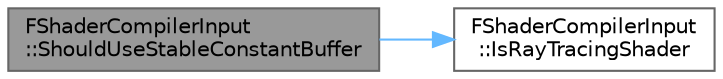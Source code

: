 digraph "FShaderCompilerInput::ShouldUseStableConstantBuffer"
{
 // INTERACTIVE_SVG=YES
 // LATEX_PDF_SIZE
  bgcolor="transparent";
  edge [fontname=Helvetica,fontsize=10,labelfontname=Helvetica,labelfontsize=10];
  node [fontname=Helvetica,fontsize=10,shape=box,height=0.2,width=0.4];
  rankdir="LR";
  Node1 [id="Node000001",label="FShaderCompilerInput\l::ShouldUseStableConstantBuffer",height=0.2,width=0.4,color="gray40", fillcolor="grey60", style="filled", fontcolor="black",tooltip=" "];
  Node1 -> Node2 [id="edge1_Node000001_Node000002",color="steelblue1",style="solid",tooltip=" "];
  Node2 [id="Node000002",label="FShaderCompilerInput\l::IsRayTracingShader",height=0.2,width=0.4,color="grey40", fillcolor="white", style="filled",URL="$dd/d01/structFShaderCompilerInput.html#a796c83a5940813bdb4388f4a3f4b7842",tooltip=" "];
}
